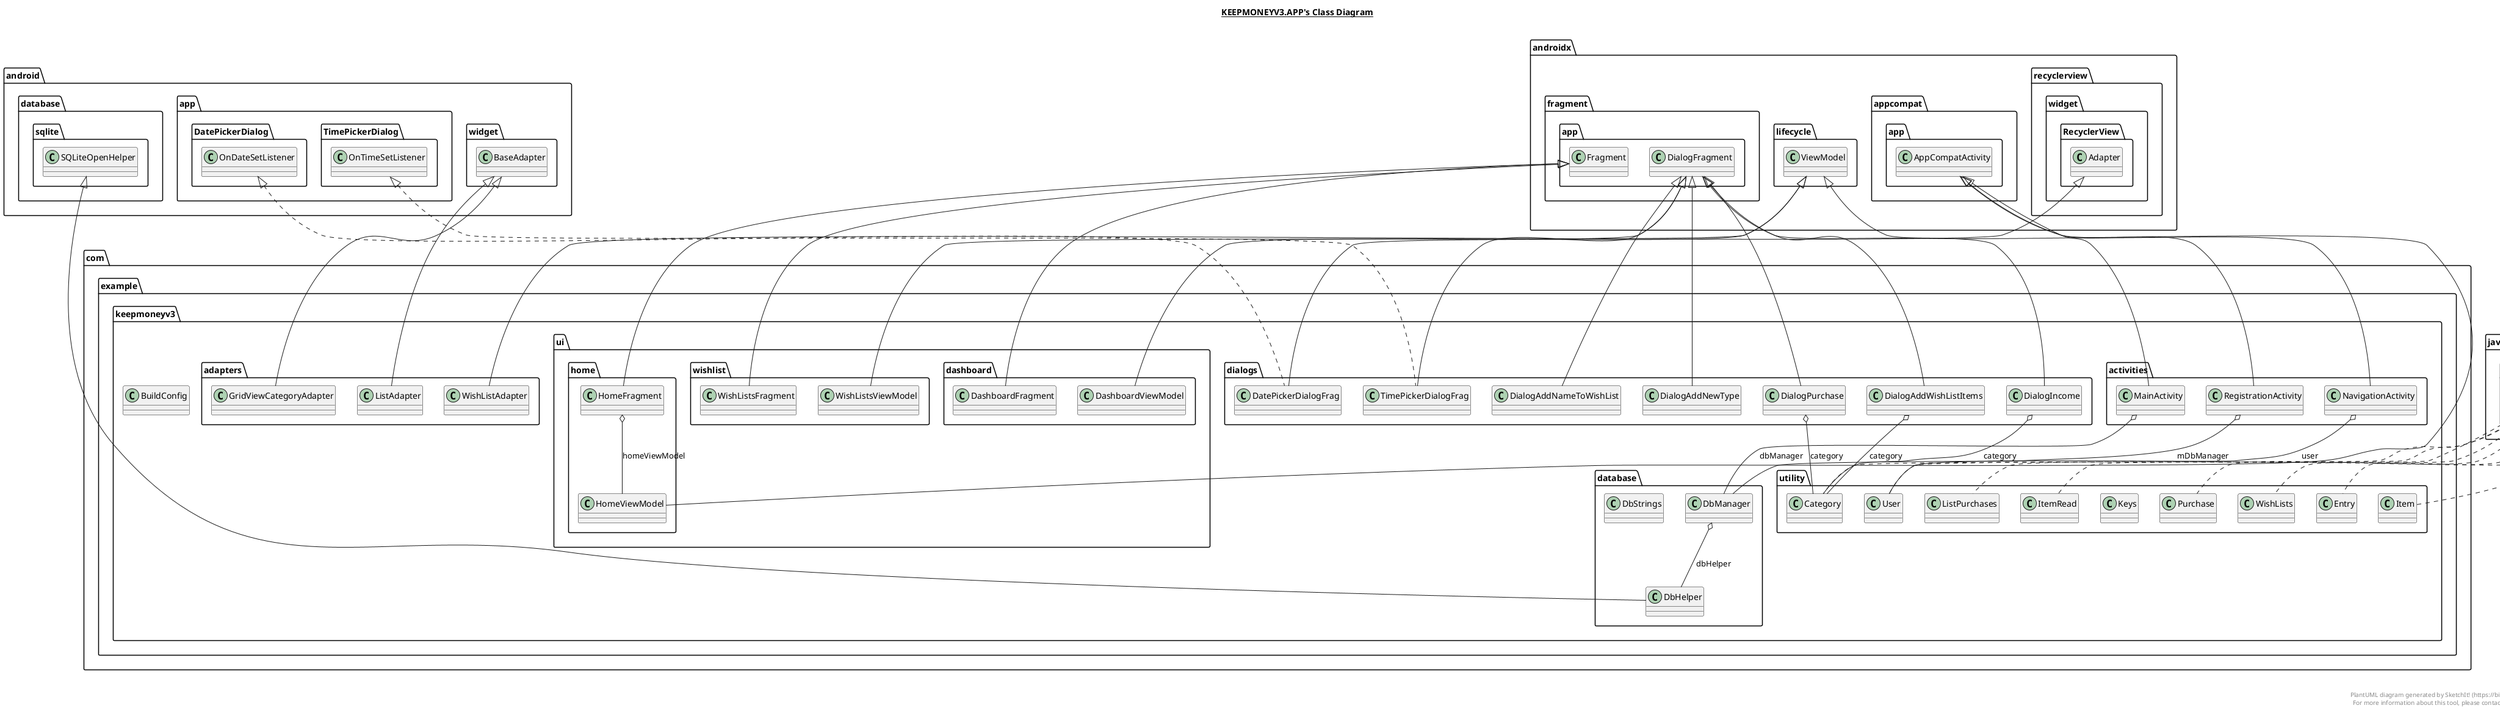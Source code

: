 @startuml

title __KEEPMONEYV3.APP's Class Diagram__\n

  namespace com.example.keepmoneyv3 {
    class com.example.keepmoneyv3.BuildConfig {
    }
  }
  

  namespace com.example.keepmoneyv3 {
    namespace activities {
      class com.example.keepmoneyv3.activities.MainActivity {
      }
    }
  }
  

  namespace com.example.keepmoneyv3 {
    namespace activities {
      class com.example.keepmoneyv3.activities.NavigationActivity {
      }
    }
  }
  

  namespace com.example.keepmoneyv3 {
    namespace activities {
      class com.example.keepmoneyv3.activities.RegistrationActivity {
      }
    }
  }
  

  namespace com.example.keepmoneyv3 {
    namespace adapters {
      class com.example.keepmoneyv3.adapters.GridViewCategoryAdapter {
      }
    }
  }
  

  namespace com.example.keepmoneyv3 {
    namespace adapters {
      class com.example.keepmoneyv3.adapters.ListAdapter {
      }
    }
  }
  

  namespace com.example.keepmoneyv3 {
    namespace adapters {
      class com.example.keepmoneyv3.adapters.WishListAdapter {
      }
    }
  }
  

  namespace com.example.keepmoneyv3 {
    namespace database {
      class com.example.keepmoneyv3.database.DbHelper {
      }
    }
  }
  

  namespace com.example.keepmoneyv3 {
    namespace database {
      class com.example.keepmoneyv3.database.DbManager {
      }
    }
  }
  

  namespace com.example.keepmoneyv3 {
    namespace database {
      class com.example.keepmoneyv3.database.DbStrings {
      }
    }
  }
  

  namespace com.example.keepmoneyv3 {
    namespace dialogs {
      class com.example.keepmoneyv3.dialogs.DatePickerDialogFrag {
      }
    }
  }
  

  namespace com.example.keepmoneyv3 {
    namespace dialogs {
      class com.example.keepmoneyv3.dialogs.DialogAddNameToWishList {
      }
    }
  }
  

  namespace com.example.keepmoneyv3 {
    namespace dialogs {
      class com.example.keepmoneyv3.dialogs.DialogAddNewType {
      }
    }
  }
  

  namespace com.example.keepmoneyv3 {
    namespace dialogs {
      class com.example.keepmoneyv3.dialogs.DialogAddWishListItems {
      }
    }
  }
  

  namespace com.example.keepmoneyv3 {
    namespace dialogs {
      class com.example.keepmoneyv3.dialogs.DialogIncome {
      }
    }
  }
  

  namespace com.example.keepmoneyv3 {
    namespace dialogs {
      class com.example.keepmoneyv3.dialogs.DialogPurchase {
      }
    }
  }
  

  namespace com.example.keepmoneyv3 {
    namespace dialogs {
      class com.example.keepmoneyv3.dialogs.TimePickerDialogFrag {
      }
    }
  }
  

  namespace com.example.keepmoneyv3 {
    namespace ui.dashboard {
      class com.example.keepmoneyv3.ui.dashboard.DashboardFragment {
      }
    }
  }
  

  namespace com.example.keepmoneyv3 {
    namespace ui.dashboard {
      class com.example.keepmoneyv3.ui.dashboard.DashboardViewModel {
      }
    }
  }
  

  namespace com.example.keepmoneyv3 {
    namespace ui.home {
      class com.example.keepmoneyv3.ui.home.HomeFragment {
      }
    }
  }
  

  namespace com.example.keepmoneyv3 {
    namespace ui.home {
      class com.example.keepmoneyv3.ui.home.HomeViewModel {
      }
    }
  }
  

  namespace com.example.keepmoneyv3 {
    namespace ui.wishlist {
      class com.example.keepmoneyv3.ui.wishlist.WishListsFragment {
      }
    }
  }
  

  namespace com.example.keepmoneyv3 {
    namespace ui.wishlist {
      class com.example.keepmoneyv3.ui.wishlist.WishListsViewModel {
      }
    }
  }
  

  namespace com.example.keepmoneyv3 {
    namespace utility {
      class com.example.keepmoneyv3.utility.Category {
      }
    }
  }
  

  namespace com.example.keepmoneyv3 {
    namespace utility {
      class com.example.keepmoneyv3.utility.Entry {
      }
    }
  }
  

  namespace com.example.keepmoneyv3 {
    namespace utility {
      class com.example.keepmoneyv3.utility.Item {
      }
    }
  }
  

  namespace com.example.keepmoneyv3 {
    namespace utility {
      class com.example.keepmoneyv3.utility.ItemRead {
      }
    }
  }
  

  namespace com.example.keepmoneyv3 {
    namespace utility {
      class com.example.keepmoneyv3.utility.Keys {
      }
    }
  }
  

  namespace com.example.keepmoneyv3 {
    namespace utility {
      class com.example.keepmoneyv3.utility.ListPurchases {
      }
    }
  }
  

  namespace com.example.keepmoneyv3 {
    namespace utility {
      class com.example.keepmoneyv3.utility.Purchase {
      }
    }
  }
  

  namespace com.example.keepmoneyv3 {
    namespace utility {
      class com.example.keepmoneyv3.utility.User {
      }
    }
  }
  

  namespace com.example.keepmoneyv3 {
    namespace utility {
      class com.example.keepmoneyv3.utility.WishLists {
      }
    }
  }
  

  com.example.keepmoneyv3.activities.MainActivity -up-|> androidx.appcompat.app.AppCompatActivity
  com.example.keepmoneyv3.activities.MainActivity o-- com.example.keepmoneyv3.database.DbManager : dbManager
  com.example.keepmoneyv3.activities.NavigationActivity .up.|> com.example.keepmoneyv3.dialogs.DialogAddNameToWishList.DialogAddNameToWishListListener
  com.example.keepmoneyv3.activities.NavigationActivity .up.|> com.example.keepmoneyv3.dialogs.DialogAddNewType.DialogAddNewTypeListener
  com.example.keepmoneyv3.activities.NavigationActivity .up.|> com.example.keepmoneyv3.dialogs.DialogIncome.DialogIncomeListener
  com.example.keepmoneyv3.activities.NavigationActivity .up.|> com.example.keepmoneyv3.dialogs.DialogPurchase.DialogPurchaseListener
  com.example.keepmoneyv3.activities.NavigationActivity .up.|> com.example.keepmoneyv3.ui.dashboard.DashboardFragment.DashboardFragmentListener
  com.example.keepmoneyv3.activities.NavigationActivity .up.|> com.example.keepmoneyv3.ui.wishlist.WishListsFragment.WishListsFragmentListener
  com.example.keepmoneyv3.activities.NavigationActivity -up-|> androidx.appcompat.app.AppCompatActivity
  com.example.keepmoneyv3.activities.NavigationActivity o-- com.example.keepmoneyv3.utility.User : user
  com.example.keepmoneyv3.activities.RegistrationActivity -up-|> androidx.appcompat.app.AppCompatActivity
  com.example.keepmoneyv3.activities.RegistrationActivity o-- com.example.keepmoneyv3.database.DbManager : mDbManager
  com.example.keepmoneyv3.adapters.GridViewCategoryAdapter -up-|> android.widget.BaseAdapter
  com.example.keepmoneyv3.adapters.ListAdapter -up-|> android.widget.BaseAdapter
  com.example.keepmoneyv3.adapters.WishListAdapter -up-|> androidx.recyclerview.widget.RecyclerView.Adapter
  com.example.keepmoneyv3.adapters.WishListAdapter o-- com.example.keepmoneyv3.adapters.WishListAdapter.OnItemClickListener : listener
  com.example.keepmoneyv3.database.DbHelper -up-|> android.database.sqlite.SQLiteOpenHelper
  com.example.keepmoneyv3.database.DbManager o-- com.example.keepmoneyv3.database.DbHelper : dbHelper
  com.example.keepmoneyv3.dialogs.DatePickerDialogFrag .up.|> android.app.DatePickerDialog.OnDateSetListener
  com.example.keepmoneyv3.dialogs.DatePickerDialogFrag -up-|> androidx.fragment.app.DialogFragment
  com.example.keepmoneyv3.dialogs.DialogAddNameToWishList -up-|> androidx.fragment.app.DialogFragment
  com.example.keepmoneyv3.dialogs.DialogAddNameToWishList o-- com.example.keepmoneyv3.dialogs.DialogAddNameToWishList.DialogAddNameToWishListListener : listener
  com.example.keepmoneyv3.dialogs.DialogAddNewType -up-|> androidx.fragment.app.DialogFragment
  com.example.keepmoneyv3.dialogs.DialogAddNewType o-- com.example.keepmoneyv3.dialogs.DialogAddNewType.DialogAddNewTypeListener : listener
  com.example.keepmoneyv3.dialogs.DialogAddWishListItems -up-|> androidx.fragment.app.DialogFragment
  com.example.keepmoneyv3.dialogs.DialogAddWishListItems o-- com.example.keepmoneyv3.utility.Category : category
  com.example.keepmoneyv3.dialogs.DialogIncome -up-|> androidx.fragment.app.DialogFragment
  com.example.keepmoneyv3.dialogs.DialogIncome o-- com.example.keepmoneyv3.utility.Category : category
  com.example.keepmoneyv3.dialogs.DialogIncome o-- com.example.keepmoneyv3.dialogs.DialogIncome.DialogIncomeListener : listener
  com.example.keepmoneyv3.dialogs.DialogPurchase -up-|> androidx.fragment.app.DialogFragment
  com.example.keepmoneyv3.dialogs.DialogPurchase o-- com.example.keepmoneyv3.utility.Category : category
  com.example.keepmoneyv3.dialogs.DialogPurchase o-- com.example.keepmoneyv3.dialogs.DialogPurchase.DialogPurchaseListener : listener
  com.example.keepmoneyv3.dialogs.TimePickerDialogFrag .up.|> android.app.TimePickerDialog.OnTimeSetListener
  com.example.keepmoneyv3.dialogs.TimePickerDialogFrag -up-|> androidx.fragment.app.DialogFragment
  com.example.keepmoneyv3.ui.dashboard.DashboardFragment -up-|> androidx.fragment.app.Fragment
  com.example.keepmoneyv3.ui.dashboard.DashboardFragment o-- com.example.keepmoneyv3.ui.dashboard.DashboardFragment.DashboardFragmentListener : listener
  com.example.keepmoneyv3.ui.dashboard.DashboardViewModel -up-|> androidx.lifecycle.ViewModel
  com.example.keepmoneyv3.ui.home.HomeFragment -up-|> androidx.fragment.app.Fragment
  com.example.keepmoneyv3.ui.home.HomeFragment o-- com.example.keepmoneyv3.ui.home.HomeViewModel : homeViewModel
  com.example.keepmoneyv3.ui.home.HomeViewModel -up-|> androidx.lifecycle.ViewModel
  com.example.keepmoneyv3.ui.wishlist.WishListsFragment -up-|> androidx.fragment.app.Fragment
  com.example.keepmoneyv3.ui.wishlist.WishListsFragment o-- com.example.keepmoneyv3.ui.wishlist.WishListsFragment.WishListsFragmentListener : listener
  com.example.keepmoneyv3.ui.wishlist.WishListsViewModel -up-|> androidx.lifecycle.ViewModel
  com.example.keepmoneyv3.utility.Category .up.|> java.io.Serializable
  com.example.keepmoneyv3.utility.Entry .up.|> java.io.Serializable
  com.example.keepmoneyv3.utility.Item .up.|> java.io.Serializable
  com.example.keepmoneyv3.utility.ItemRead .up.|> java.io.Serializable
  com.example.keepmoneyv3.utility.ListPurchases .up.|> java.io.Serializable
  com.example.keepmoneyv3.utility.Purchase .up.|> java.io.Serializable
  com.example.keepmoneyv3.utility.User .up.|> java.io.Serializable
  com.example.keepmoneyv3.utility.WishLists .up.|> java.io.Serializable


right footer


PlantUML diagram generated by SketchIt! (https://bitbucket.org/pmesmeur/sketch.it)
For more information about this tool, please contact philippe.mesmeur@gmail.com
endfooter

@enduml
